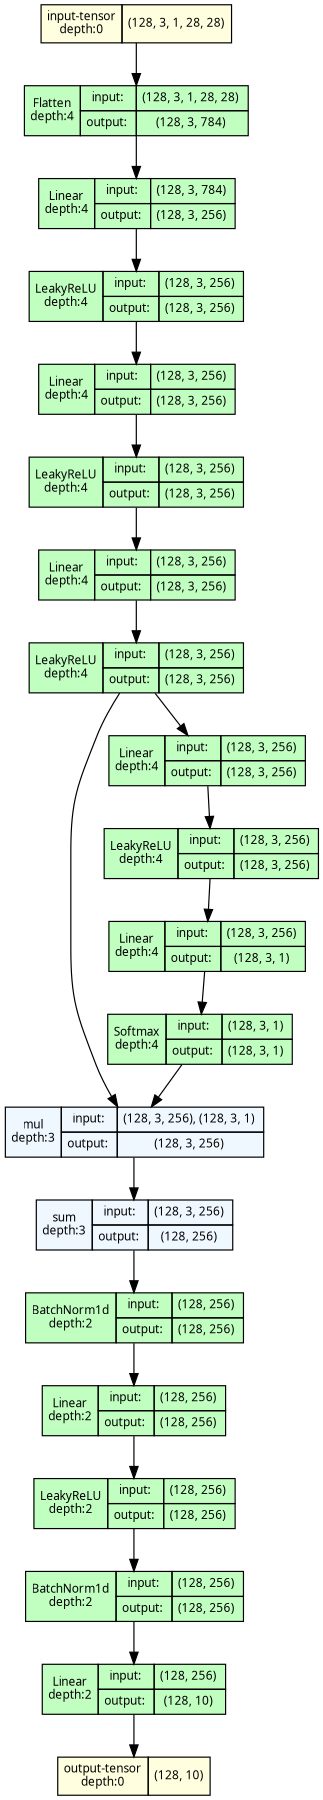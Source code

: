 strict digraph model {
	graph [ordering=in rankdir=TB size="12.0,12.0"]
	node [align=left fontname="Linux libertine" fontsize=10 height=0.2 margin=0 ranksep=0.1 shape=plaintext style=filled]
	edge [fontsize=10]
	0 [label=<
                    <TABLE BORDER="0" CELLBORDER="1"
                    CELLSPACING="0" CELLPADDING="4">
                        <TR><TD>input-tensor<BR/>depth:0</TD><TD>(128, 3, 1, 28, 28)</TD></TR>
                    </TABLE>> fillcolor=lightyellow]
	1 [label=<
                    <TABLE BORDER="0" CELLBORDER="1"
                    CELLSPACING="0" CELLPADDING="4">
                    <TR>
                        <TD ROWSPAN="2">Flatten<BR/>depth:4</TD>
                        <TD COLSPAN="2">input:</TD>
                        <TD COLSPAN="2">(128, 3, 1, 28, 28) </TD>
                    </TR>
                    <TR>
                        <TD COLSPAN="2">output: </TD>
                        <TD COLSPAN="2">(128, 3, 784) </TD>
                    </TR>
                    </TABLE>> fillcolor=darkseagreen1]
	2 [label=<
                    <TABLE BORDER="0" CELLBORDER="1"
                    CELLSPACING="0" CELLPADDING="4">
                    <TR>
                        <TD ROWSPAN="2">Linear<BR/>depth:4</TD>
                        <TD COLSPAN="2">input:</TD>
                        <TD COLSPAN="2">(128, 3, 784) </TD>
                    </TR>
                    <TR>
                        <TD COLSPAN="2">output: </TD>
                        <TD COLSPAN="2">(128, 3, 256) </TD>
                    </TR>
                    </TABLE>> fillcolor=darkseagreen1]
	3 [label=<
                    <TABLE BORDER="0" CELLBORDER="1"
                    CELLSPACING="0" CELLPADDING="4">
                    <TR>
                        <TD ROWSPAN="2">LeakyReLU<BR/>depth:4</TD>
                        <TD COLSPAN="2">input:</TD>
                        <TD COLSPAN="2">(128, 3, 256) </TD>
                    </TR>
                    <TR>
                        <TD COLSPAN="2">output: </TD>
                        <TD COLSPAN="2">(128, 3, 256) </TD>
                    </TR>
                    </TABLE>> fillcolor=darkseagreen1]
	4 [label=<
                    <TABLE BORDER="0" CELLBORDER="1"
                    CELLSPACING="0" CELLPADDING="4">
                    <TR>
                        <TD ROWSPAN="2">Linear<BR/>depth:4</TD>
                        <TD COLSPAN="2">input:</TD>
                        <TD COLSPAN="2">(128, 3, 256) </TD>
                    </TR>
                    <TR>
                        <TD COLSPAN="2">output: </TD>
                        <TD COLSPAN="2">(128, 3, 256) </TD>
                    </TR>
                    </TABLE>> fillcolor=darkseagreen1]
	5 [label=<
                    <TABLE BORDER="0" CELLBORDER="1"
                    CELLSPACING="0" CELLPADDING="4">
                    <TR>
                        <TD ROWSPAN="2">LeakyReLU<BR/>depth:4</TD>
                        <TD COLSPAN="2">input:</TD>
                        <TD COLSPAN="2">(128, 3, 256) </TD>
                    </TR>
                    <TR>
                        <TD COLSPAN="2">output: </TD>
                        <TD COLSPAN="2">(128, 3, 256) </TD>
                    </TR>
                    </TABLE>> fillcolor=darkseagreen1]
	6 [label=<
                    <TABLE BORDER="0" CELLBORDER="1"
                    CELLSPACING="0" CELLPADDING="4">
                    <TR>
                        <TD ROWSPAN="2">Linear<BR/>depth:4</TD>
                        <TD COLSPAN="2">input:</TD>
                        <TD COLSPAN="2">(128, 3, 256) </TD>
                    </TR>
                    <TR>
                        <TD COLSPAN="2">output: </TD>
                        <TD COLSPAN="2">(128, 3, 256) </TD>
                    </TR>
                    </TABLE>> fillcolor=darkseagreen1]
	7 [label=<
                    <TABLE BORDER="0" CELLBORDER="1"
                    CELLSPACING="0" CELLPADDING="4">
                    <TR>
                        <TD ROWSPAN="2">LeakyReLU<BR/>depth:4</TD>
                        <TD COLSPAN="2">input:</TD>
                        <TD COLSPAN="2">(128, 3, 256) </TD>
                    </TR>
                    <TR>
                        <TD COLSPAN="2">output: </TD>
                        <TD COLSPAN="2">(128, 3, 256) </TD>
                    </TR>
                    </TABLE>> fillcolor=darkseagreen1]
	8 [label=<
                    <TABLE BORDER="0" CELLBORDER="1"
                    CELLSPACING="0" CELLPADDING="4">
                    <TR>
                        <TD ROWSPAN="2">Linear<BR/>depth:4</TD>
                        <TD COLSPAN="2">input:</TD>
                        <TD COLSPAN="2">(128, 3, 256) </TD>
                    </TR>
                    <TR>
                        <TD COLSPAN="2">output: </TD>
                        <TD COLSPAN="2">(128, 3, 256) </TD>
                    </TR>
                    </TABLE>> fillcolor=darkseagreen1]
	9 [label=<
                    <TABLE BORDER="0" CELLBORDER="1"
                    CELLSPACING="0" CELLPADDING="4">
                    <TR>
                        <TD ROWSPAN="2">LeakyReLU<BR/>depth:4</TD>
                        <TD COLSPAN="2">input:</TD>
                        <TD COLSPAN="2">(128, 3, 256) </TD>
                    </TR>
                    <TR>
                        <TD COLSPAN="2">output: </TD>
                        <TD COLSPAN="2">(128, 3, 256) </TD>
                    </TR>
                    </TABLE>> fillcolor=darkseagreen1]
	10 [label=<
                    <TABLE BORDER="0" CELLBORDER="1"
                    CELLSPACING="0" CELLPADDING="4">
                    <TR>
                        <TD ROWSPAN="2">Linear<BR/>depth:4</TD>
                        <TD COLSPAN="2">input:</TD>
                        <TD COLSPAN="2">(128, 3, 256) </TD>
                    </TR>
                    <TR>
                        <TD COLSPAN="2">output: </TD>
                        <TD COLSPAN="2">(128, 3, 1) </TD>
                    </TR>
                    </TABLE>> fillcolor=darkseagreen1]
	11 [label=<
                    <TABLE BORDER="0" CELLBORDER="1"
                    CELLSPACING="0" CELLPADDING="4">
                    <TR>
                        <TD ROWSPAN="2">Softmax<BR/>depth:4</TD>
                        <TD COLSPAN="2">input:</TD>
                        <TD COLSPAN="2">(128, 3, 1) </TD>
                    </TR>
                    <TR>
                        <TD COLSPAN="2">output: </TD>
                        <TD COLSPAN="2">(128, 3, 1) </TD>
                    </TR>
                    </TABLE>> fillcolor=darkseagreen1]
	12 [label=<
                    <TABLE BORDER="0" CELLBORDER="1"
                    CELLSPACING="0" CELLPADDING="4">
                    <TR>
                        <TD ROWSPAN="2">mul<BR/>depth:3</TD>
                        <TD COLSPAN="2">input:</TD>
                        <TD COLSPAN="2">(128, 3, 256), (128, 3, 1) </TD>
                    </TR>
                    <TR>
                        <TD COLSPAN="2">output: </TD>
                        <TD COLSPAN="2">(128, 3, 256) </TD>
                    </TR>
                    </TABLE>> fillcolor=aliceblue]
	13 [label=<
                    <TABLE BORDER="0" CELLBORDER="1"
                    CELLSPACING="0" CELLPADDING="4">
                    <TR>
                        <TD ROWSPAN="2">sum<BR/>depth:3</TD>
                        <TD COLSPAN="2">input:</TD>
                        <TD COLSPAN="2">(128, 3, 256) </TD>
                    </TR>
                    <TR>
                        <TD COLSPAN="2">output: </TD>
                        <TD COLSPAN="2">(128, 256) </TD>
                    </TR>
                    </TABLE>> fillcolor=aliceblue]
	14 [label=<
                    <TABLE BORDER="0" CELLBORDER="1"
                    CELLSPACING="0" CELLPADDING="4">
                    <TR>
                        <TD ROWSPAN="2">BatchNorm1d<BR/>depth:2</TD>
                        <TD COLSPAN="2">input:</TD>
                        <TD COLSPAN="2">(128, 256) </TD>
                    </TR>
                    <TR>
                        <TD COLSPAN="2">output: </TD>
                        <TD COLSPAN="2">(128, 256) </TD>
                    </TR>
                    </TABLE>> fillcolor=darkseagreen1]
	15 [label=<
                    <TABLE BORDER="0" CELLBORDER="1"
                    CELLSPACING="0" CELLPADDING="4">
                    <TR>
                        <TD ROWSPAN="2">Linear<BR/>depth:2</TD>
                        <TD COLSPAN="2">input:</TD>
                        <TD COLSPAN="2">(128, 256) </TD>
                    </TR>
                    <TR>
                        <TD COLSPAN="2">output: </TD>
                        <TD COLSPAN="2">(128, 256) </TD>
                    </TR>
                    </TABLE>> fillcolor=darkseagreen1]
	16 [label=<
                    <TABLE BORDER="0" CELLBORDER="1"
                    CELLSPACING="0" CELLPADDING="4">
                    <TR>
                        <TD ROWSPAN="2">LeakyReLU<BR/>depth:2</TD>
                        <TD COLSPAN="2">input:</TD>
                        <TD COLSPAN="2">(128, 256) </TD>
                    </TR>
                    <TR>
                        <TD COLSPAN="2">output: </TD>
                        <TD COLSPAN="2">(128, 256) </TD>
                    </TR>
                    </TABLE>> fillcolor=darkseagreen1]
	17 [label=<
                    <TABLE BORDER="0" CELLBORDER="1"
                    CELLSPACING="0" CELLPADDING="4">
                    <TR>
                        <TD ROWSPAN="2">BatchNorm1d<BR/>depth:2</TD>
                        <TD COLSPAN="2">input:</TD>
                        <TD COLSPAN="2">(128, 256) </TD>
                    </TR>
                    <TR>
                        <TD COLSPAN="2">output: </TD>
                        <TD COLSPAN="2">(128, 256) </TD>
                    </TR>
                    </TABLE>> fillcolor=darkseagreen1]
	18 [label=<
                    <TABLE BORDER="0" CELLBORDER="1"
                    CELLSPACING="0" CELLPADDING="4">
                    <TR>
                        <TD ROWSPAN="2">Linear<BR/>depth:2</TD>
                        <TD COLSPAN="2">input:</TD>
                        <TD COLSPAN="2">(128, 256) </TD>
                    </TR>
                    <TR>
                        <TD COLSPAN="2">output: </TD>
                        <TD COLSPAN="2">(128, 10) </TD>
                    </TR>
                    </TABLE>> fillcolor=darkseagreen1]
	19 [label=<
                    <TABLE BORDER="0" CELLBORDER="1"
                    CELLSPACING="0" CELLPADDING="4">
                        <TR><TD>output-tensor<BR/>depth:0</TD><TD>(128, 10)</TD></TR>
                    </TABLE>> fillcolor=lightyellow]
	0 -> 1
	1 -> 2
	2 -> 3
	3 -> 4
	4 -> 5
	5 -> 6
	6 -> 7
	7 -> 12
	7 -> 8
	8 -> 9
	9 -> 10
	10 -> 11
	11 -> 12
	12 -> 13
	13 -> 14
	14 -> 15
	15 -> 16
	16 -> 17
	17 -> 18
	18 -> 19
}
